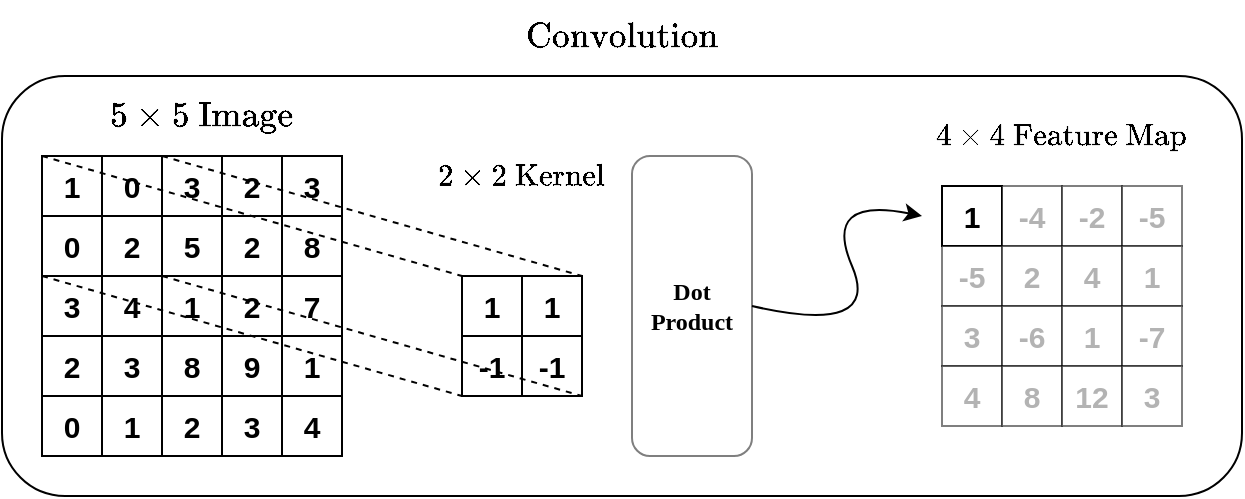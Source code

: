 <mxfile version="13.0.0" type="device"><diagram id="OaF10TTXtdgbV5ZqK2C4" name="Page-1"><mxGraphModel dx="1038" dy="595" grid="1" gridSize="10" guides="1" tooltips="1" connect="1" arrows="1" fold="1" page="1" pageScale="1" pageWidth="850" pageHeight="1100" math="1" shadow="0"><root><mxCell id="0"/><mxCell id="1" parent="0"/><mxCell id="UxL9qxEuLX6SU0EJzYKi-1" value="&lt;font style=&quot;font-size: 15px&quot;&gt;&lt;b&gt;1&lt;/b&gt;&lt;/font&gt;" style="whiteSpace=wrap;html=1;aspect=fixed;" vertex="1" parent="1"><mxGeometry x="30" y="90" width="30" height="30" as="geometry"/></mxCell><mxCell id="UxL9qxEuLX6SU0EJzYKi-2" value="&lt;font style=&quot;font-size: 15px&quot;&gt;&lt;b&gt;0&lt;/b&gt;&lt;/font&gt;" style="whiteSpace=wrap;html=1;aspect=fixed;" vertex="1" parent="1"><mxGeometry x="60" y="90" width="30" height="30" as="geometry"/></mxCell><mxCell id="UxL9qxEuLX6SU0EJzYKi-3" value="&lt;span style=&quot;font-size: 15px&quot;&gt;&lt;b&gt;3&lt;/b&gt;&lt;/span&gt;" style="whiteSpace=wrap;html=1;aspect=fixed;" vertex="1" parent="1"><mxGeometry x="90" y="90" width="30" height="30" as="geometry"/></mxCell><mxCell id="UxL9qxEuLX6SU0EJzYKi-4" value="&lt;font style=&quot;font-size: 15px&quot;&gt;&lt;b&gt;2&lt;/b&gt;&lt;/font&gt;" style="whiteSpace=wrap;html=1;aspect=fixed;" vertex="1" parent="1"><mxGeometry x="120" y="90" width="30" height="30" as="geometry"/></mxCell><mxCell id="UxL9qxEuLX6SU0EJzYKi-5" value="&lt;font style=&quot;font-size: 15px&quot;&gt;&lt;b&gt;3&lt;/b&gt;&lt;/font&gt;" style="whiteSpace=wrap;html=1;aspect=fixed;" vertex="1" parent="1"><mxGeometry x="150" y="90" width="30" height="30" as="geometry"/></mxCell><mxCell id="UxL9qxEuLX6SU0EJzYKi-6" value="&lt;font style=&quot;font-size: 15px&quot;&gt;&lt;b&gt;0&lt;/b&gt;&lt;/font&gt;" style="whiteSpace=wrap;html=1;aspect=fixed;" vertex="1" parent="1"><mxGeometry x="30" y="120" width="30" height="30" as="geometry"/></mxCell><mxCell id="UxL9qxEuLX6SU0EJzYKi-7" value="&lt;font style=&quot;font-size: 15px&quot;&gt;&lt;b&gt;2&lt;/b&gt;&lt;/font&gt;" style="whiteSpace=wrap;html=1;aspect=fixed;" vertex="1" parent="1"><mxGeometry x="60" y="120" width="30" height="30" as="geometry"/></mxCell><mxCell id="UxL9qxEuLX6SU0EJzYKi-8" value="&lt;b&gt;&lt;font style=&quot;font-size: 15px&quot;&gt;5&lt;/font&gt;&lt;/b&gt;" style="whiteSpace=wrap;html=1;aspect=fixed;" vertex="1" parent="1"><mxGeometry x="90" y="120" width="30" height="30" as="geometry"/></mxCell><mxCell id="UxL9qxEuLX6SU0EJzYKi-9" value="&lt;font style=&quot;font-size: 15px&quot;&gt;&lt;b&gt;2&lt;/b&gt;&lt;/font&gt;" style="whiteSpace=wrap;html=1;aspect=fixed;" vertex="1" parent="1"><mxGeometry x="120" y="120" width="30" height="30" as="geometry"/></mxCell><mxCell id="UxL9qxEuLX6SU0EJzYKi-10" value="&lt;font style=&quot;font-size: 15px&quot;&gt;&lt;b&gt;8&lt;/b&gt;&lt;/font&gt;" style="whiteSpace=wrap;html=1;aspect=fixed;" vertex="1" parent="1"><mxGeometry x="150" y="120" width="30" height="30" as="geometry"/></mxCell><mxCell id="UxL9qxEuLX6SU0EJzYKi-11" value="&lt;font style=&quot;font-size: 15px&quot;&gt;&lt;b&gt;3&lt;/b&gt;&lt;/font&gt;" style="whiteSpace=wrap;html=1;aspect=fixed;" vertex="1" parent="1"><mxGeometry x="30" y="150" width="30" height="30" as="geometry"/></mxCell><mxCell id="UxL9qxEuLX6SU0EJzYKi-12" value="&lt;font style=&quot;font-size: 15px&quot;&gt;&lt;b&gt;4&lt;/b&gt;&lt;/font&gt;" style="whiteSpace=wrap;html=1;aspect=fixed;" vertex="1" parent="1"><mxGeometry x="60" y="150" width="30" height="30" as="geometry"/></mxCell><mxCell id="UxL9qxEuLX6SU0EJzYKi-13" value="&lt;font style=&quot;font-size: 15px&quot;&gt;&lt;b&gt;1&lt;/b&gt;&lt;/font&gt;" style="whiteSpace=wrap;html=1;aspect=fixed;" vertex="1" parent="1"><mxGeometry x="90" y="150" width="30" height="30" as="geometry"/></mxCell><mxCell id="UxL9qxEuLX6SU0EJzYKi-14" value="&lt;font style=&quot;font-size: 15px&quot;&gt;&lt;b&gt;2&lt;/b&gt;&lt;/font&gt;" style="whiteSpace=wrap;html=1;aspect=fixed;" vertex="1" parent="1"><mxGeometry x="120" y="150" width="30" height="30" as="geometry"/></mxCell><mxCell id="UxL9qxEuLX6SU0EJzYKi-15" value="&lt;font style=&quot;font-size: 15px&quot;&gt;&lt;b&gt;7&lt;/b&gt;&lt;/font&gt;" style="whiteSpace=wrap;html=1;aspect=fixed;" vertex="1" parent="1"><mxGeometry x="150" y="150" width="30" height="30" as="geometry"/></mxCell><mxCell id="UxL9qxEuLX6SU0EJzYKi-16" value="&lt;font style=&quot;font-size: 15px&quot;&gt;&lt;b&gt;2&lt;/b&gt;&lt;/font&gt;" style="whiteSpace=wrap;html=1;aspect=fixed;" vertex="1" parent="1"><mxGeometry x="30" y="180" width="30" height="30" as="geometry"/></mxCell><mxCell id="UxL9qxEuLX6SU0EJzYKi-17" value="&lt;font style=&quot;font-size: 15px&quot;&gt;&lt;b&gt;3&lt;/b&gt;&lt;/font&gt;" style="whiteSpace=wrap;html=1;aspect=fixed;" vertex="1" parent="1"><mxGeometry x="60" y="180" width="30" height="30" as="geometry"/></mxCell><mxCell id="UxL9qxEuLX6SU0EJzYKi-18" value="&lt;font style=&quot;font-size: 15px&quot;&gt;&lt;b&gt;8&lt;/b&gt;&lt;/font&gt;" style="whiteSpace=wrap;html=1;aspect=fixed;" vertex="1" parent="1"><mxGeometry x="90" y="180" width="30" height="30" as="geometry"/></mxCell><mxCell id="UxL9qxEuLX6SU0EJzYKi-19" value="&lt;font style=&quot;font-size: 15px&quot;&gt;&lt;b&gt;9&lt;/b&gt;&lt;/font&gt;" style="whiteSpace=wrap;html=1;aspect=fixed;" vertex="1" parent="1"><mxGeometry x="120" y="180" width="30" height="30" as="geometry"/></mxCell><mxCell id="UxL9qxEuLX6SU0EJzYKi-20" value="&lt;font style=&quot;font-size: 15px&quot;&gt;&lt;b&gt;1&lt;/b&gt;&lt;/font&gt;" style="whiteSpace=wrap;html=1;aspect=fixed;" vertex="1" parent="1"><mxGeometry x="150" y="180" width="30" height="30" as="geometry"/></mxCell><mxCell id="UxL9qxEuLX6SU0EJzYKi-21" value="&lt;font style=&quot;font-size: 15px&quot;&gt;&lt;b&gt;0&lt;/b&gt;&lt;/font&gt;" style="whiteSpace=wrap;html=1;aspect=fixed;" vertex="1" parent="1"><mxGeometry x="30" y="210" width="30" height="30" as="geometry"/></mxCell><mxCell id="UxL9qxEuLX6SU0EJzYKi-22" value="&lt;font style=&quot;font-size: 15px&quot;&gt;&lt;b&gt;1&lt;/b&gt;&lt;/font&gt;" style="whiteSpace=wrap;html=1;aspect=fixed;" vertex="1" parent="1"><mxGeometry x="60" y="210" width="30" height="30" as="geometry"/></mxCell><mxCell id="UxL9qxEuLX6SU0EJzYKi-23" value="&lt;font style=&quot;font-size: 15px&quot;&gt;&lt;b&gt;2&lt;/b&gt;&lt;/font&gt;" style="whiteSpace=wrap;html=1;aspect=fixed;" vertex="1" parent="1"><mxGeometry x="90" y="210" width="30" height="30" as="geometry"/></mxCell><mxCell id="UxL9qxEuLX6SU0EJzYKi-24" value="&lt;font style=&quot;font-size: 15px&quot;&gt;&lt;b&gt;3&lt;/b&gt;&lt;/font&gt;" style="whiteSpace=wrap;html=1;aspect=fixed;" vertex="1" parent="1"><mxGeometry x="120" y="210" width="30" height="30" as="geometry"/></mxCell><mxCell id="UxL9qxEuLX6SU0EJzYKi-25" value="&lt;font style=&quot;font-size: 15px&quot;&gt;&lt;b&gt;4&lt;/b&gt;&lt;/font&gt;" style="whiteSpace=wrap;html=1;aspect=fixed;" vertex="1" parent="1"><mxGeometry x="150" y="210" width="30" height="30" as="geometry"/></mxCell><mxCell id="UxL9qxEuLX6SU0EJzYKi-26" value="" style="endArrow=none;dashed=1;html=1;exitX=0;exitY=0;exitDx=0;exitDy=0;entryX=0;entryY=0;entryDx=0;entryDy=0;" edge="1" parent="1" source="UxL9qxEuLX6SU0EJzYKi-1" target="UxL9qxEuLX6SU0EJzYKi-27"><mxGeometry width="50" height="50" relative="1" as="geometry"><mxPoint x="240" y="220" as="sourcePoint"/><mxPoint x="220" y="150" as="targetPoint"/></mxGeometry></mxCell><mxCell id="UxL9qxEuLX6SU0EJzYKi-27" value="&lt;font style=&quot;font-size: 15px&quot;&gt;&lt;b&gt;1&lt;/b&gt;&lt;/font&gt;" style="whiteSpace=wrap;html=1;aspect=fixed;" vertex="1" parent="1"><mxGeometry x="240" y="150" width="30" height="30" as="geometry"/></mxCell><mxCell id="UxL9qxEuLX6SU0EJzYKi-28" value="&lt;font style=&quot;font-size: 15px&quot;&gt;&lt;b&gt;1&lt;/b&gt;&lt;/font&gt;" style="whiteSpace=wrap;html=1;aspect=fixed;" vertex="1" parent="1"><mxGeometry x="270" y="150" width="30" height="30" as="geometry"/></mxCell><mxCell id="UxL9qxEuLX6SU0EJzYKi-29" value="&lt;font style=&quot;font-size: 15px&quot;&gt;&lt;b&gt;-1&lt;/b&gt;&lt;/font&gt;" style="whiteSpace=wrap;html=1;aspect=fixed;direction=south;" vertex="1" parent="1"><mxGeometry x="240" y="180" width="30" height="30" as="geometry"/></mxCell><mxCell id="UxL9qxEuLX6SU0EJzYKi-30" value="&lt;font style=&quot;font-size: 15px&quot;&gt;&lt;b&gt;-1&lt;/b&gt;&lt;/font&gt;" style="whiteSpace=wrap;html=1;aspect=fixed;" vertex="1" parent="1"><mxGeometry x="270" y="180" width="30" height="30" as="geometry"/></mxCell><mxCell id="UxL9qxEuLX6SU0EJzYKi-31" value="" style="endArrow=none;dashed=1;html=1;exitX=0;exitY=0;exitDx=0;exitDy=0;entryX=1;entryY=1;entryDx=0;entryDy=0;" edge="1" parent="1" source="UxL9qxEuLX6SU0EJzYKi-11" target="UxL9qxEuLX6SU0EJzYKi-29"><mxGeometry width="50" height="50" relative="1" as="geometry"><mxPoint x="260" y="300" as="sourcePoint"/><mxPoint x="310" y="250" as="targetPoint"/></mxGeometry></mxCell><mxCell id="UxL9qxEuLX6SU0EJzYKi-32" value="" style="endArrow=none;dashed=1;html=1;entryX=1;entryY=0;entryDx=0;entryDy=0;" edge="1" parent="1" target="UxL9qxEuLX6SU0EJzYKi-28"><mxGeometry width="50" height="50" relative="1" as="geometry"><mxPoint x="90" y="90" as="sourcePoint"/><mxPoint x="300" y="70" as="targetPoint"/></mxGeometry></mxCell><mxCell id="UxL9qxEuLX6SU0EJzYKi-33" value="" style="endArrow=none;dashed=1;html=1;exitX=0;exitY=0;exitDx=0;exitDy=0;entryX=1;entryY=1;entryDx=0;entryDy=0;" edge="1" parent="1" source="UxL9qxEuLX6SU0EJzYKi-13" target="UxL9qxEuLX6SU0EJzYKi-30"><mxGeometry width="50" height="50" relative="1" as="geometry"><mxPoint x="260" y="280" as="sourcePoint"/><mxPoint x="310" y="230" as="targetPoint"/></mxGeometry></mxCell><mxCell id="UxL9qxEuLX6SU0EJzYKi-34" value="&lt;font style=&quot;font-size: 15px&quot;&gt;&lt;b&gt;1&lt;/b&gt;&lt;/font&gt;" style="whiteSpace=wrap;html=1;aspect=fixed;" vertex="1" parent="1"><mxGeometry x="480" y="105" width="30" height="30" as="geometry"/></mxCell><mxCell id="UxL9qxEuLX6SU0EJzYKi-35" value="&lt;font style=&quot;font-size: 15px&quot; color=&quot;#b3b3b3&quot;&gt;&lt;b&gt;-4&lt;/b&gt;&lt;/font&gt;" style="whiteSpace=wrap;html=1;aspect=fixed;strokeColor=#000000;opacity=50;" vertex="1" parent="1"><mxGeometry x="510" y="105" width="30" height="30" as="geometry"/></mxCell><mxCell id="UxL9qxEuLX6SU0EJzYKi-36" value="&lt;font style=&quot;font-size: 15px&quot; color=&quot;#b3b3b3&quot;&gt;&lt;b&gt;-2&lt;/b&gt;&lt;/font&gt;" style="whiteSpace=wrap;html=1;aspect=fixed;strokeColor=#000000;opacity=50;" vertex="1" parent="1"><mxGeometry x="540" y="105" width="30" height="30" as="geometry"/></mxCell><mxCell id="UxL9qxEuLX6SU0EJzYKi-37" value="&lt;font style=&quot;font-size: 15px&quot; color=&quot;#b3b3b3&quot;&gt;&lt;b&gt;-5&lt;/b&gt;&lt;/font&gt;" style="whiteSpace=wrap;html=1;aspect=fixed;strokeColor=#000000;opacity=50;" vertex="1" parent="1"><mxGeometry x="570" y="105" width="30" height="30" as="geometry"/></mxCell><mxCell id="UxL9qxEuLX6SU0EJzYKi-38" value="&lt;font style=&quot;font-size: 15px&quot; color=&quot;#b3b3b3&quot;&gt;&lt;b&gt;-5&lt;/b&gt;&lt;/font&gt;" style="whiteSpace=wrap;html=1;aspect=fixed;strokeColor=#000000;opacity=50;" vertex="1" parent="1"><mxGeometry x="480" y="135" width="30" height="30" as="geometry"/></mxCell><mxCell id="UxL9qxEuLX6SU0EJzYKi-39" value="&lt;font style=&quot;font-size: 15px&quot; color=&quot;#b3b3b3&quot;&gt;&lt;b&gt;2&lt;/b&gt;&lt;/font&gt;" style="whiteSpace=wrap;html=1;aspect=fixed;strokeColor=#000000;opacity=50;" vertex="1" parent="1"><mxGeometry x="510" y="135" width="30" height="30" as="geometry"/></mxCell><mxCell id="UxL9qxEuLX6SU0EJzYKi-40" value="&lt;font style=&quot;font-size: 15px&quot; color=&quot;#b3b3b3&quot;&gt;&lt;b&gt;4&lt;/b&gt;&lt;/font&gt;" style="whiteSpace=wrap;html=1;aspect=fixed;strokeColor=#000000;opacity=50;" vertex="1" parent="1"><mxGeometry x="540" y="135" width="30" height="30" as="geometry"/></mxCell><mxCell id="UxL9qxEuLX6SU0EJzYKi-41" value="&lt;font style=&quot;font-size: 15px&quot; color=&quot;#b3b3b3&quot;&gt;&lt;b&gt;1&lt;/b&gt;&lt;/font&gt;" style="whiteSpace=wrap;html=1;aspect=fixed;strokeColor=#000000;opacity=50;" vertex="1" parent="1"><mxGeometry x="570" y="135" width="30" height="30" as="geometry"/></mxCell><mxCell id="UxL9qxEuLX6SU0EJzYKi-42" value="&lt;font style=&quot;font-size: 15px&quot; color=&quot;#b3b3b3&quot;&gt;&lt;b&gt;3&lt;/b&gt;&lt;/font&gt;" style="whiteSpace=wrap;html=1;aspect=fixed;strokeColor=#000000;opacity=50;" vertex="1" parent="1"><mxGeometry x="480" y="165" width="30" height="30" as="geometry"/></mxCell><mxCell id="UxL9qxEuLX6SU0EJzYKi-43" value="&lt;font style=&quot;font-size: 15px&quot; color=&quot;#b3b3b3&quot;&gt;&lt;b&gt;-6&lt;/b&gt;&lt;/font&gt;" style="whiteSpace=wrap;html=1;aspect=fixed;strokeColor=#000000;opacity=50;" vertex="1" parent="1"><mxGeometry x="510" y="165" width="30" height="30" as="geometry"/></mxCell><mxCell id="UxL9qxEuLX6SU0EJzYKi-44" value="&lt;font style=&quot;font-size: 15px&quot; color=&quot;#b3b3b3&quot;&gt;&lt;b&gt;1&lt;/b&gt;&lt;/font&gt;" style="whiteSpace=wrap;html=1;aspect=fixed;strokeColor=#000000;opacity=50;" vertex="1" parent="1"><mxGeometry x="540" y="165" width="30" height="30" as="geometry"/></mxCell><mxCell id="UxL9qxEuLX6SU0EJzYKi-45" value="&lt;font style=&quot;font-size: 15px&quot; color=&quot;#b3b3b3&quot;&gt;&lt;b&gt;-7&lt;/b&gt;&lt;/font&gt;" style="whiteSpace=wrap;html=1;aspect=fixed;strokeColor=#000000;opacity=50;" vertex="1" parent="1"><mxGeometry x="570" y="165" width="30" height="30" as="geometry"/></mxCell><mxCell id="UxL9qxEuLX6SU0EJzYKi-46" value="&lt;font style=&quot;font-size: 15px&quot; color=&quot;#b3b3b3&quot;&gt;&lt;b&gt;4&lt;/b&gt;&lt;/font&gt;" style="whiteSpace=wrap;html=1;aspect=fixed;strokeColor=#000000;opacity=50;" vertex="1" parent="1"><mxGeometry x="480" y="195" width="30" height="30" as="geometry"/></mxCell><mxCell id="UxL9qxEuLX6SU0EJzYKi-47" value="&lt;font style=&quot;font-size: 15px&quot; color=&quot;#b3b3b3&quot;&gt;&lt;b&gt;8&lt;/b&gt;&lt;/font&gt;" style="whiteSpace=wrap;html=1;aspect=fixed;strokeColor=#000000;opacity=50;" vertex="1" parent="1"><mxGeometry x="510" y="195" width="30" height="30" as="geometry"/></mxCell><mxCell id="UxL9qxEuLX6SU0EJzYKi-48" value="&lt;font style=&quot;font-size: 15px&quot; color=&quot;#b3b3b3&quot;&gt;&lt;b&gt;12&lt;/b&gt;&lt;/font&gt;" style="whiteSpace=wrap;html=1;aspect=fixed;strokeColor=#000000;opacity=50;" vertex="1" parent="1"><mxGeometry x="540" y="195" width="30" height="30" as="geometry"/></mxCell><mxCell id="UxL9qxEuLX6SU0EJzYKi-49" value="&lt;font style=&quot;font-size: 15px&quot; color=&quot;#b3b3b3&quot;&gt;&lt;b&gt;3&lt;/b&gt;&lt;/font&gt;" style="whiteSpace=wrap;html=1;aspect=fixed;strokeColor=#000000;opacity=50;" vertex="1" parent="1"><mxGeometry x="570" y="195" width="30" height="30" as="geometry"/></mxCell><mxCell id="UxL9qxEuLX6SU0EJzYKi-50" value="&lt;b&gt;&lt;font face=&quot;Old Standard TT&quot;&gt;Dot Product&lt;/font&gt;&lt;/b&gt;" style="rounded=1;whiteSpace=wrap;html=1;strokeColor=#000000;opacity=50;" vertex="1" parent="1"><mxGeometry x="325" y="90" width="60" height="150" as="geometry"/></mxCell><mxCell id="UxL9qxEuLX6SU0EJzYKi-51" value="" style="curved=1;endArrow=classic;html=1;exitX=1;exitY=0.5;exitDx=0;exitDy=0;" edge="1" parent="1" source="UxL9qxEuLX6SU0EJzYKi-50"><mxGeometry width="50" height="50" relative="1" as="geometry"><mxPoint x="390" y="185" as="sourcePoint"/><mxPoint x="470" y="120" as="targetPoint"/><Array as="points"><mxPoint x="450" y="180"/><mxPoint x="420" y="110"/></Array></mxGeometry></mxCell><mxCell id="UxL9qxEuLX6SU0EJzYKi-52" value="\(5 \times 5 \text{ Image}\)" style="text;html=1;strokeColor=none;fillColor=none;align=center;verticalAlign=middle;whiteSpace=wrap;rounded=0;opacity=50;fontSize=15;" vertex="1" parent="1"><mxGeometry x="60" y="60" width="100" height="20" as="geometry"/></mxCell><mxCell id="UxL9qxEuLX6SU0EJzYKi-53" value="\(4 \times 4 \text{ Feature Map}\)" style="text;html=1;strokeColor=none;fillColor=none;align=center;verticalAlign=middle;whiteSpace=wrap;rounded=0;opacity=50;fontSize=13;" vertex="1" parent="1"><mxGeometry x="490" y="70" width="100" height="20" as="geometry"/></mxCell><mxCell id="UxL9qxEuLX6SU0EJzYKi-54" value="\(2 \times 2 \text{ Kernel}\)" style="text;html=1;strokeColor=none;fillColor=none;align=center;verticalAlign=middle;whiteSpace=wrap;rounded=0;opacity=50;fontSize=13;" vertex="1" parent="1"><mxGeometry x="220" y="90" width="100" height="20" as="geometry"/></mxCell><mxCell id="UxL9qxEuLX6SU0EJzYKi-55" value="" style="rounded=1;whiteSpace=wrap;html=1;fontSize=13;fillColor=none;" vertex="1" parent="1"><mxGeometry x="10" y="50" width="620" height="210" as="geometry"/></mxCell><mxCell id="UxL9qxEuLX6SU0EJzYKi-56" value="\(\text{Convolution}\)" style="text;html=1;strokeColor=none;fillColor=none;align=center;verticalAlign=middle;whiteSpace=wrap;rounded=0;fontSize=15;" vertex="1" parent="1"><mxGeometry x="300" y="20" width="40" height="20" as="geometry"/></mxCell></root></mxGraphModel></diagram></mxfile>